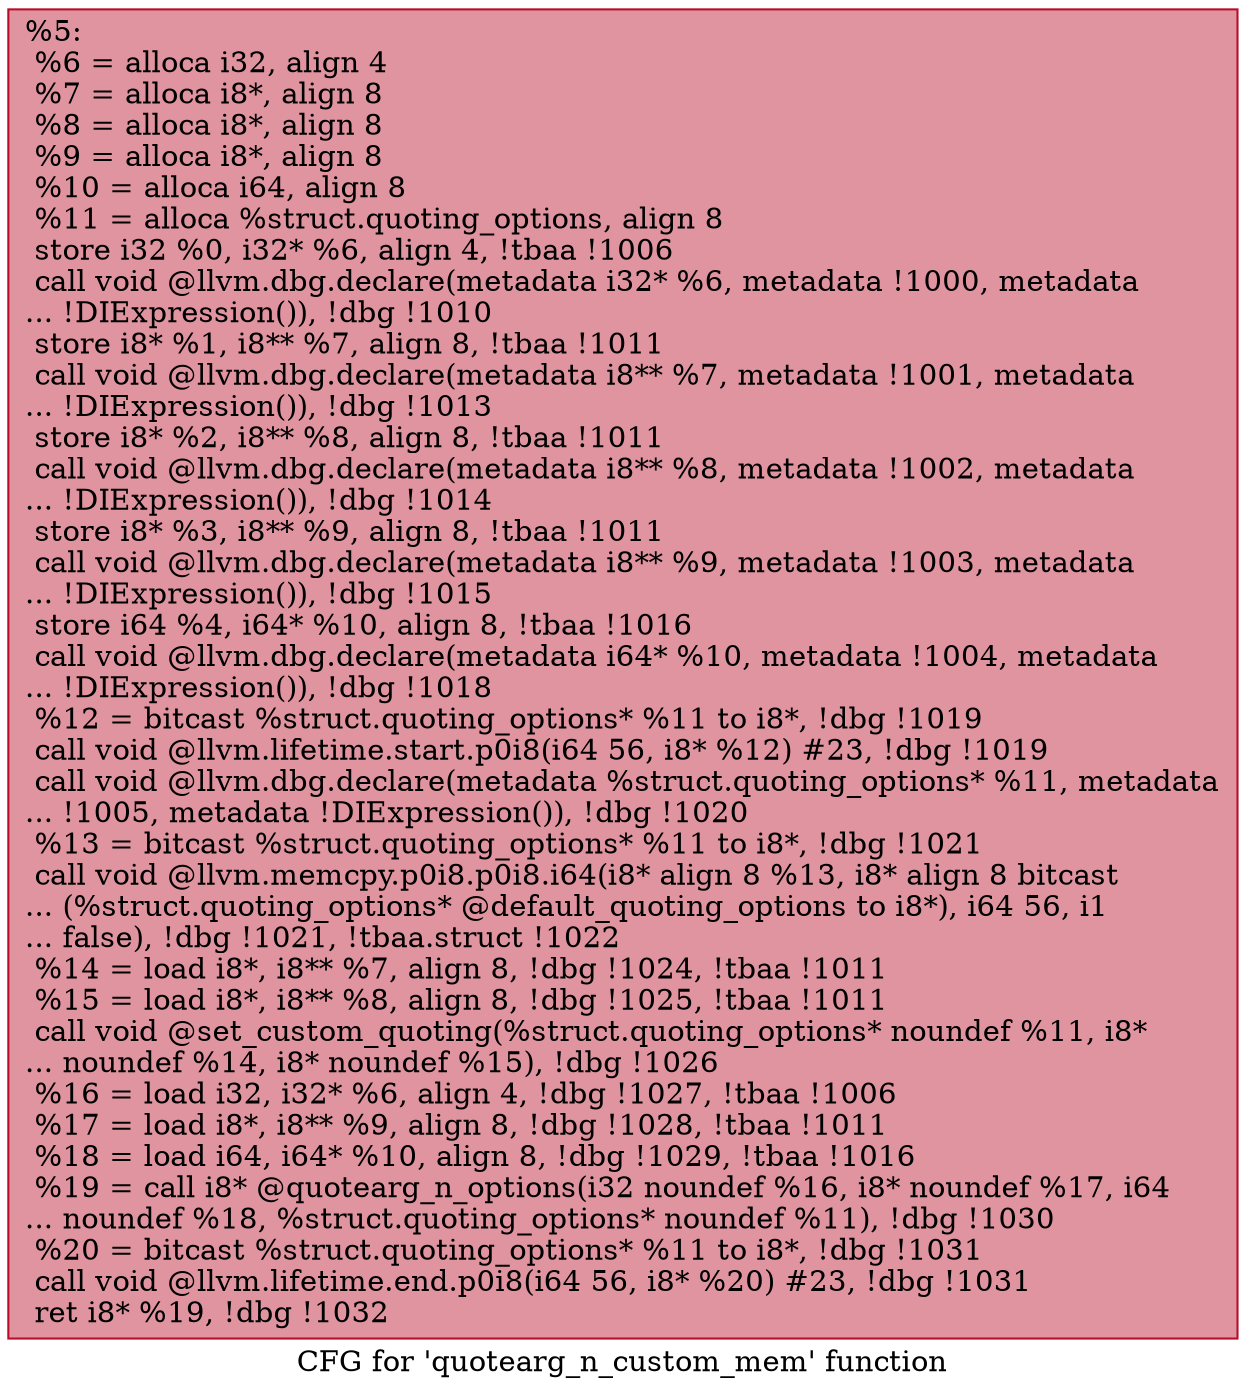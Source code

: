 digraph "CFG for 'quotearg_n_custom_mem' function" {
	label="CFG for 'quotearg_n_custom_mem' function";

	Node0x2309530 [shape=record,color="#b70d28ff", style=filled, fillcolor="#b70d2870",label="{%5:\l  %6 = alloca i32, align 4\l  %7 = alloca i8*, align 8\l  %8 = alloca i8*, align 8\l  %9 = alloca i8*, align 8\l  %10 = alloca i64, align 8\l  %11 = alloca %struct.quoting_options, align 8\l  store i32 %0, i32* %6, align 4, !tbaa !1006\l  call void @llvm.dbg.declare(metadata i32* %6, metadata !1000, metadata\l... !DIExpression()), !dbg !1010\l  store i8* %1, i8** %7, align 8, !tbaa !1011\l  call void @llvm.dbg.declare(metadata i8** %7, metadata !1001, metadata\l... !DIExpression()), !dbg !1013\l  store i8* %2, i8** %8, align 8, !tbaa !1011\l  call void @llvm.dbg.declare(metadata i8** %8, metadata !1002, metadata\l... !DIExpression()), !dbg !1014\l  store i8* %3, i8** %9, align 8, !tbaa !1011\l  call void @llvm.dbg.declare(metadata i8** %9, metadata !1003, metadata\l... !DIExpression()), !dbg !1015\l  store i64 %4, i64* %10, align 8, !tbaa !1016\l  call void @llvm.dbg.declare(metadata i64* %10, metadata !1004, metadata\l... !DIExpression()), !dbg !1018\l  %12 = bitcast %struct.quoting_options* %11 to i8*, !dbg !1019\l  call void @llvm.lifetime.start.p0i8(i64 56, i8* %12) #23, !dbg !1019\l  call void @llvm.dbg.declare(metadata %struct.quoting_options* %11, metadata\l... !1005, metadata !DIExpression()), !dbg !1020\l  %13 = bitcast %struct.quoting_options* %11 to i8*, !dbg !1021\l  call void @llvm.memcpy.p0i8.p0i8.i64(i8* align 8 %13, i8* align 8 bitcast\l... (%struct.quoting_options* @default_quoting_options to i8*), i64 56, i1\l... false), !dbg !1021, !tbaa.struct !1022\l  %14 = load i8*, i8** %7, align 8, !dbg !1024, !tbaa !1011\l  %15 = load i8*, i8** %8, align 8, !dbg !1025, !tbaa !1011\l  call void @set_custom_quoting(%struct.quoting_options* noundef %11, i8*\l... noundef %14, i8* noundef %15), !dbg !1026\l  %16 = load i32, i32* %6, align 4, !dbg !1027, !tbaa !1006\l  %17 = load i8*, i8** %9, align 8, !dbg !1028, !tbaa !1011\l  %18 = load i64, i64* %10, align 8, !dbg !1029, !tbaa !1016\l  %19 = call i8* @quotearg_n_options(i32 noundef %16, i8* noundef %17, i64\l... noundef %18, %struct.quoting_options* noundef %11), !dbg !1030\l  %20 = bitcast %struct.quoting_options* %11 to i8*, !dbg !1031\l  call void @llvm.lifetime.end.p0i8(i64 56, i8* %20) #23, !dbg !1031\l  ret i8* %19, !dbg !1032\l}"];
}
